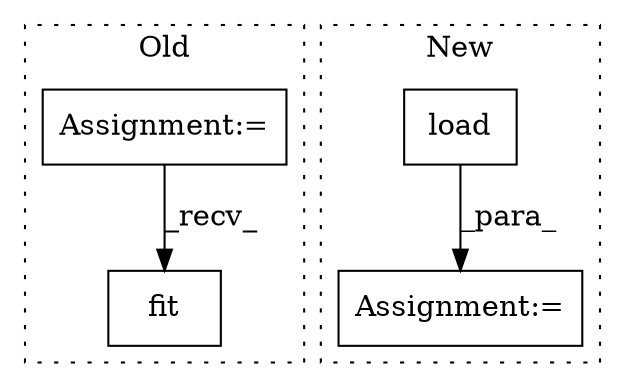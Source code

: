 digraph G {
subgraph cluster0 {
1 [label="fit" a="32" s="425,439" l="4,1" shape="box"];
3 [label="Assignment:=" a="7" s="386" l="1" shape="box"];
label = "Old";
style="dotted";
}
subgraph cluster1 {
2 [label="load" a="32" s="668,684" l="5,1" shape="box"];
4 [label="Assignment:=" a="7" s="664" l="1" shape="box"];
label = "New";
style="dotted";
}
2 -> 4 [label="_para_"];
3 -> 1 [label="_recv_"];
}